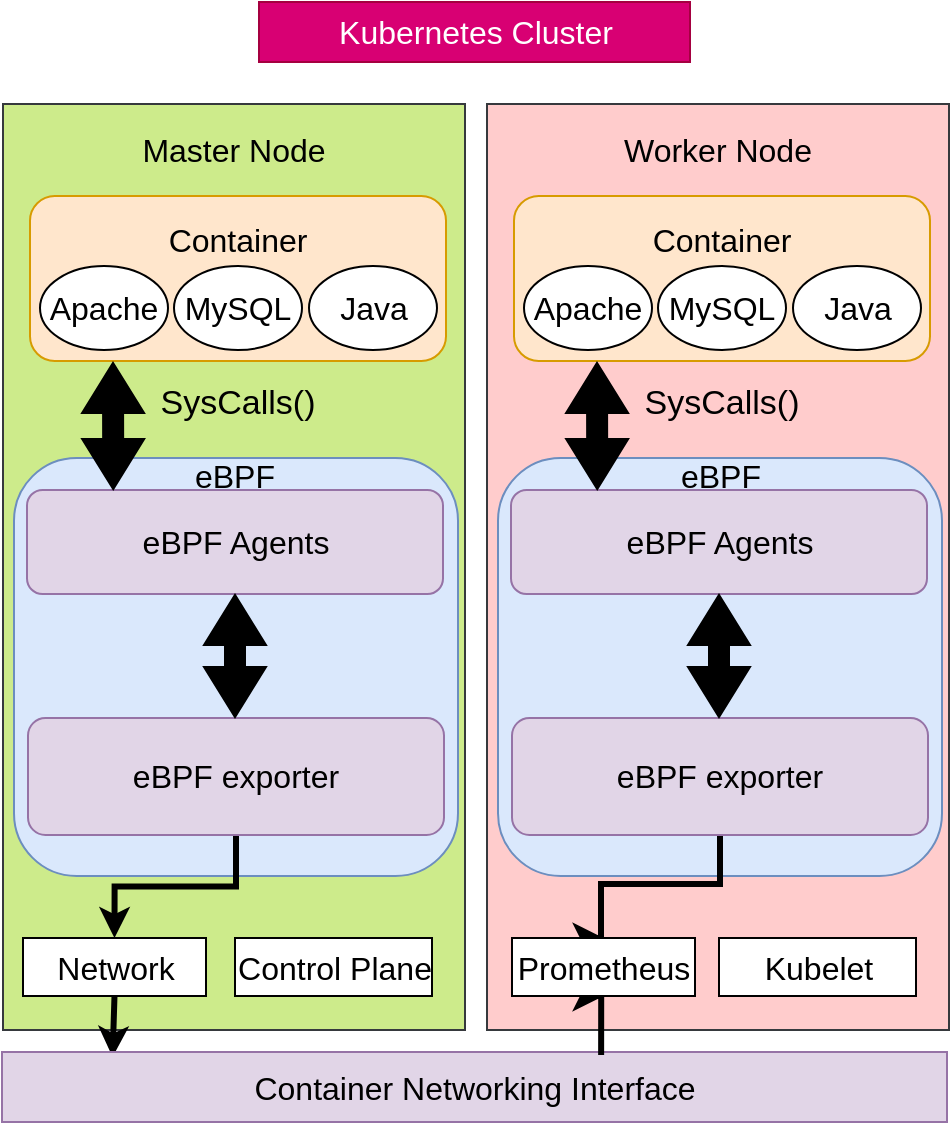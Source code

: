 <mxfile version="21.3.2" type="github">
  <diagram name="Page-1" id="Mepn7ILj13PdKXBpGAqw">
    <mxGraphModel dx="1434" dy="736" grid="1" gridSize="10" guides="1" tooltips="1" connect="1" arrows="1" fold="1" page="1" pageScale="1" pageWidth="850" pageHeight="1100" math="0" shadow="0">
      <root>
        <mxCell id="0" />
        <mxCell id="1" parent="0" />
        <mxCell id="lEh6urOeLcAfig0nNIU8-1" value="" style="rounded=0;whiteSpace=wrap;html=1;fontSize=16;fillColor=#cdeb8b;strokeColor=#36393d;" vertex="1" parent="1">
          <mxGeometry x="150.5" y="111" width="231" height="463" as="geometry" />
        </mxCell>
        <mxCell id="lEh6urOeLcAfig0nNIU8-2" value="" style="rounded=1;whiteSpace=wrap;html=1;fontSize=16;fillColor=#dae8fc;strokeColor=#6c8ebf;" vertex="1" parent="1">
          <mxGeometry x="156" y="288" width="222" height="209" as="geometry" />
        </mxCell>
        <mxCell id="lEh6urOeLcAfig0nNIU8-3" value="Kubernetes Cluster" style="text;html=1;strokeColor=#A50040;fillColor=#d80073;align=center;verticalAlign=middle;whiteSpace=wrap;rounded=0;fontSize=16;fontColor=#ffffff;" vertex="1" parent="1">
          <mxGeometry x="278.5" y="60" width="215.5" height="30" as="geometry" />
        </mxCell>
        <mxCell id="lEh6urOeLcAfig0nNIU8-4" value="" style="rounded=0;whiteSpace=wrap;html=1;fontSize=16;" vertex="1" parent="1">
          <mxGeometry x="395.5" y="111" width="198" height="463" as="geometry" />
        </mxCell>
        <mxCell id="lEh6urOeLcAfig0nNIU8-5" value="Master Node" style="text;html=1;strokeColor=none;fillColor=none;align=center;verticalAlign=middle;whiteSpace=wrap;rounded=0;fontSize=16;" vertex="1" parent="1">
          <mxGeometry x="217" y="119" width="98" height="30" as="geometry" />
        </mxCell>
        <mxCell id="lEh6urOeLcAfig0nNIU8-6" value="Worker Node" style="text;html=1;strokeColor=none;fillColor=none;align=center;verticalAlign=middle;whiteSpace=wrap;rounded=0;fontSize=16;" vertex="1" parent="1">
          <mxGeometry x="446" y="116" width="98" height="30" as="geometry" />
        </mxCell>
        <mxCell id="lEh6urOeLcAfig0nNIU8-7" value="Container" style="text;html=1;strokeColor=none;fillColor=none;align=center;verticalAlign=middle;whiteSpace=wrap;rounded=0;fontSize=16;" vertex="1" parent="1">
          <mxGeometry x="233" y="169" width="67" height="30" as="geometry" />
        </mxCell>
        <mxCell id="lEh6urOeLcAfig0nNIU8-8" value="eBPF Agents" style="rounded=1;whiteSpace=wrap;html=1;fontSize=16;fillColor=#e1d5e7;strokeColor=#9673a6;" vertex="1" parent="1">
          <mxGeometry x="162.5" y="304" width="208" height="52" as="geometry" />
        </mxCell>
        <mxCell id="lEh6urOeLcAfig0nNIU8-9" value="eBPF" style="text;html=1;strokeColor=none;fillColor=none;align=center;verticalAlign=middle;whiteSpace=wrap;rounded=0;fontSize=16;" vertex="1" parent="1">
          <mxGeometry x="209.75" y="282" width="112.5" height="30" as="geometry" />
        </mxCell>
        <mxCell id="lEh6urOeLcAfig0nNIU8-10" style="edgeStyle=orthogonalEdgeStyle;rounded=0;orthogonalLoop=1;jettySize=auto;html=1;exitX=0.5;exitY=1;exitDx=0;exitDy=0;entryX=0.5;entryY=0;entryDx=0;entryDy=0;strokeWidth=3;" edge="1" parent="1" source="lEh6urOeLcAfig0nNIU8-11" target="lEh6urOeLcAfig0nNIU8-13">
          <mxGeometry relative="1" as="geometry" />
        </mxCell>
        <mxCell id="lEh6urOeLcAfig0nNIU8-11" value="eBPF exporter" style="rounded=1;whiteSpace=wrap;html=1;fontSize=16;fillColor=#e1d5e7;strokeColor=#9673a6;" vertex="1" parent="1">
          <mxGeometry x="163" y="418" width="208" height="58.5" as="geometry" />
        </mxCell>
        <mxCell id="lEh6urOeLcAfig0nNIU8-12" style="edgeStyle=orthogonalEdgeStyle;rounded=0;orthogonalLoop=1;jettySize=auto;html=1;exitX=0.5;exitY=1;exitDx=0;exitDy=0;entryX=0.117;entryY=0.071;entryDx=0;entryDy=0;entryPerimeter=0;strokeWidth=3;" edge="1" parent="1" source="lEh6urOeLcAfig0nNIU8-13" target="lEh6urOeLcAfig0nNIU8-20">
          <mxGeometry relative="1" as="geometry" />
        </mxCell>
        <mxCell id="lEh6urOeLcAfig0nNIU8-13" value="Network" style="rounded=0;whiteSpace=wrap;html=1;fontSize=16;" vertex="1" parent="1">
          <mxGeometry x="160.5" y="528" width="91.5" height="29" as="geometry" />
        </mxCell>
        <mxCell id="lEh6urOeLcAfig0nNIU8-14" value="Control Plane" style="rounded=0;whiteSpace=wrap;html=1;fontSize=16;" vertex="1" parent="1">
          <mxGeometry x="266.5" y="528" width="98.5" height="29" as="geometry" />
        </mxCell>
        <mxCell id="lEh6urOeLcAfig0nNIU8-15" value="Container&lt;br&gt;&lt;br&gt;&lt;br&gt;" style="rounded=1;whiteSpace=wrap;html=1;fontSize=16;fillColor=#ffe6cc;strokeColor=#d79b00;" vertex="1" parent="1">
          <mxGeometry x="164" y="157" width="208" height="82.5" as="geometry" />
        </mxCell>
        <mxCell id="lEh6urOeLcAfig0nNIU8-16" value="Apache" style="ellipse;whiteSpace=wrap;html=1;fontSize=16;" vertex="1" parent="1">
          <mxGeometry x="169" y="192" width="64" height="42" as="geometry" />
        </mxCell>
        <mxCell id="lEh6urOeLcAfig0nNIU8-17" value="MySQL" style="ellipse;whiteSpace=wrap;html=1;fontSize=16;" vertex="1" parent="1">
          <mxGeometry x="236" y="192" width="64" height="42" as="geometry" />
        </mxCell>
        <mxCell id="lEh6urOeLcAfig0nNIU8-18" value="Java" style="ellipse;whiteSpace=wrap;html=1;fontSize=16;" vertex="1" parent="1">
          <mxGeometry x="303.5" y="192" width="64" height="42" as="geometry" />
        </mxCell>
        <mxCell id="lEh6urOeLcAfig0nNIU8-19" value="" style="shape=flexArrow;endArrow=classic;startArrow=classic;html=1;rounded=0;fontSize=12;startSize=8;endSize=8;curved=1;entryX=0.5;entryY=1;entryDx=0;entryDy=0;fillColor=#000000;" edge="1" parent="1" target="lEh6urOeLcAfig0nNIU8-8">
          <mxGeometry width="100" height="100" relative="1" as="geometry">
            <mxPoint x="266.5" y="418" as="sourcePoint" />
            <mxPoint x="375.5" y="341" as="targetPoint" />
          </mxGeometry>
        </mxCell>
        <mxCell id="lEh6urOeLcAfig0nNIU8-20" value="Container Networking Interface" style="rounded=0;whiteSpace=wrap;html=1;fontSize=16;fillColor=#e1d5e7;strokeColor=#9673a6;" vertex="1" parent="1">
          <mxGeometry x="150" y="585" width="472.5" height="35" as="geometry" />
        </mxCell>
        <mxCell id="lEh6urOeLcAfig0nNIU8-21" value="" style="shape=flexArrow;endArrow=classic;startArrow=classic;html=1;rounded=0;fontSize=12;startSize=8;endSize=8;curved=1;fillColor=#000000;" edge="1" parent="1">
          <mxGeometry width="100" height="100" relative="1" as="geometry">
            <mxPoint x="205.63" y="304" as="sourcePoint" />
            <mxPoint x="205.5" y="240" as="targetPoint" />
          </mxGeometry>
        </mxCell>
        <mxCell id="lEh6urOeLcAfig0nNIU8-22" value="" style="rounded=0;whiteSpace=wrap;html=1;fontSize=16;fillColor=#ffcccc;strokeColor=#36393d;" vertex="1" parent="1">
          <mxGeometry x="392.5" y="111" width="231" height="463" as="geometry" />
        </mxCell>
        <mxCell id="lEh6urOeLcAfig0nNIU8-23" value="" style="rounded=1;whiteSpace=wrap;html=1;fontSize=16;fillColor=#dae8fc;strokeColor=#6c8ebf;" vertex="1" parent="1">
          <mxGeometry x="398" y="288" width="222" height="209" as="geometry" />
        </mxCell>
        <mxCell id="lEh6urOeLcAfig0nNIU8-24" value="Worker Node" style="text;html=1;strokeColor=none;fillColor=none;align=center;verticalAlign=middle;whiteSpace=wrap;rounded=0;fontSize=16;" vertex="1" parent="1">
          <mxGeometry x="459" y="119" width="98" height="30" as="geometry" />
        </mxCell>
        <mxCell id="lEh6urOeLcAfig0nNIU8-25" value="Container" style="text;html=1;strokeColor=none;fillColor=none;align=center;verticalAlign=middle;whiteSpace=wrap;rounded=0;fontSize=16;" vertex="1" parent="1">
          <mxGeometry x="475" y="169" width="67" height="30" as="geometry" />
        </mxCell>
        <mxCell id="lEh6urOeLcAfig0nNIU8-26" value="eBPF Agents" style="rounded=1;whiteSpace=wrap;html=1;fontSize=16;fillColor=#e1d5e7;strokeColor=#9673a6;" vertex="1" parent="1">
          <mxGeometry x="404.5" y="304" width="208" height="52" as="geometry" />
        </mxCell>
        <mxCell id="lEh6urOeLcAfig0nNIU8-27" value="eBPF" style="text;html=1;strokeColor=none;fillColor=none;align=center;verticalAlign=middle;whiteSpace=wrap;rounded=0;fontSize=16;" vertex="1" parent="1">
          <mxGeometry x="452.75" y="282" width="112.5" height="30" as="geometry" />
        </mxCell>
        <mxCell id="lEh6urOeLcAfig0nNIU8-28" style="edgeStyle=orthogonalEdgeStyle;rounded=0;orthogonalLoop=1;jettySize=auto;html=1;exitX=0.5;exitY=1;exitDx=0;exitDy=0;entryX=0.5;entryY=0;entryDx=0;entryDy=0;strokeWidth=3;" edge="1" parent="1" source="lEh6urOeLcAfig0nNIU8-29" target="lEh6urOeLcAfig0nNIU8-31">
          <mxGeometry relative="1" as="geometry">
            <Array as="points">
              <mxPoint x="508.5" y="501" />
              <mxPoint x="449.5" y="501" />
            </Array>
          </mxGeometry>
        </mxCell>
        <mxCell id="lEh6urOeLcAfig0nNIU8-29" value="eBPF exporter" style="rounded=1;whiteSpace=wrap;html=1;fontSize=16;fillColor=#e1d5e7;strokeColor=#9673a6;" vertex="1" parent="1">
          <mxGeometry x="405" y="418" width="208" height="58.5" as="geometry" />
        </mxCell>
        <mxCell id="lEh6urOeLcAfig0nNIU8-30" style="edgeStyle=orthogonalEdgeStyle;rounded=0;orthogonalLoop=1;jettySize=auto;html=1;exitX=0.5;exitY=1;exitDx=0;exitDy=0;entryX=0.634;entryY=0.042;entryDx=0;entryDy=0;entryPerimeter=0;startArrow=classic;startFill=1;endArrow=none;endFill=0;strokeWidth=3;" edge="1" parent="1" source="lEh6urOeLcAfig0nNIU8-31" target="lEh6urOeLcAfig0nNIU8-20">
          <mxGeometry relative="1" as="geometry" />
        </mxCell>
        <mxCell id="lEh6urOeLcAfig0nNIU8-31" value="Prometheus" style="rounded=0;whiteSpace=wrap;html=1;fontSize=16;" vertex="1" parent="1">
          <mxGeometry x="405" y="528" width="91.5" height="29" as="geometry" />
        </mxCell>
        <mxCell id="lEh6urOeLcAfig0nNIU8-32" value="Kubelet" style="rounded=0;whiteSpace=wrap;html=1;fontSize=16;" vertex="1" parent="1">
          <mxGeometry x="508.5" y="528" width="98.5" height="29" as="geometry" />
        </mxCell>
        <mxCell id="lEh6urOeLcAfig0nNIU8-33" value="Container&lt;br&gt;&lt;br&gt;&lt;br&gt;" style="rounded=1;whiteSpace=wrap;html=1;fontSize=16;fillColor=#ffe6cc;strokeColor=#d79b00;" vertex="1" parent="1">
          <mxGeometry x="406" y="157" width="208" height="82.5" as="geometry" />
        </mxCell>
        <mxCell id="lEh6urOeLcAfig0nNIU8-34" value="Apache" style="ellipse;whiteSpace=wrap;html=1;fontSize=16;" vertex="1" parent="1">
          <mxGeometry x="411" y="192" width="64" height="42" as="geometry" />
        </mxCell>
        <mxCell id="lEh6urOeLcAfig0nNIU8-35" value="MySQL" style="ellipse;whiteSpace=wrap;html=1;fontSize=16;" vertex="1" parent="1">
          <mxGeometry x="478" y="192" width="64" height="42" as="geometry" />
        </mxCell>
        <mxCell id="lEh6urOeLcAfig0nNIU8-36" value="Java" style="ellipse;whiteSpace=wrap;html=1;fontSize=16;" vertex="1" parent="1">
          <mxGeometry x="545.5" y="192" width="64" height="42" as="geometry" />
        </mxCell>
        <mxCell id="lEh6urOeLcAfig0nNIU8-37" value="" style="shape=flexArrow;endArrow=classic;startArrow=classic;html=1;rounded=0;fontSize=12;startSize=8;endSize=8;curved=1;entryX=0.5;entryY=1;entryDx=0;entryDy=0;fillColor=#000000;" edge="1" parent="1" target="lEh6urOeLcAfig0nNIU8-26">
          <mxGeometry width="100" height="100" relative="1" as="geometry">
            <mxPoint x="508.5" y="418" as="sourcePoint" />
            <mxPoint x="617.5" y="341" as="targetPoint" />
          </mxGeometry>
        </mxCell>
        <mxCell id="lEh6urOeLcAfig0nNIU8-38" value="" style="shape=flexArrow;endArrow=classic;startArrow=classic;html=1;rounded=0;fontSize=12;startSize=8;endSize=8;curved=1;fillColor=#000000;" edge="1" parent="1">
          <mxGeometry width="100" height="100" relative="1" as="geometry">
            <mxPoint x="447.63" y="304" as="sourcePoint" />
            <mxPoint x="447.5" y="240" as="targetPoint" />
          </mxGeometry>
        </mxCell>
        <mxCell id="lEh6urOeLcAfig0nNIU8-39" value="&lt;font style=&quot;font-size: 17px;&quot;&gt;SysCalls()&lt;/font&gt;" style="text;html=1;strokeColor=none;fillColor=none;align=center;verticalAlign=middle;whiteSpace=wrap;rounded=0;" vertex="1" parent="1">
          <mxGeometry x="238" y="246" width="60" height="30" as="geometry" />
        </mxCell>
        <mxCell id="lEh6urOeLcAfig0nNIU8-40" value="&lt;font style=&quot;font-size: 17px;&quot;&gt;SysCalls()&lt;/font&gt;" style="text;html=1;strokeColor=none;fillColor=none;align=center;verticalAlign=middle;whiteSpace=wrap;rounded=0;" vertex="1" parent="1">
          <mxGeometry x="480" y="246" width="60" height="30" as="geometry" />
        </mxCell>
      </root>
    </mxGraphModel>
  </diagram>
</mxfile>
